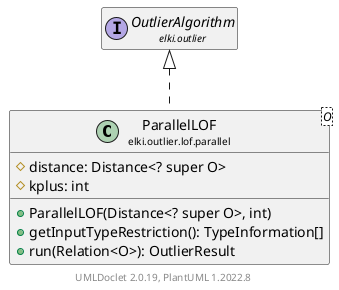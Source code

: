 @startuml
    remove .*\.(Instance|Par|Parameterizer|Factory)$
    set namespaceSeparator none
    hide empty fields
    hide empty methods

    class "<size:14>ParallelLOF\n<size:10>elki.outlier.lof.parallel" as elki.outlier.lof.parallel.ParallelLOF<O> [[ParallelLOF.html]] {
        #distance: Distance<? super O>
        #kplus: int
        +ParallelLOF(Distance<? super O>, int)
        +getInputTypeRestriction(): TypeInformation[]
        +run(Relation<O>): OutlierResult
    }

    interface "<size:14>OutlierAlgorithm\n<size:10>elki.outlier" as elki.outlier.OutlierAlgorithm [[../../OutlierAlgorithm.html]]
    class "<size:14>ParallelLOF.Par\n<size:10>elki.outlier.lof.parallel" as elki.outlier.lof.parallel.ParallelLOF.Par<O>

    elki.outlier.OutlierAlgorithm <|.. elki.outlier.lof.parallel.ParallelLOF
    elki.outlier.lof.parallel.ParallelLOF +-- elki.outlier.lof.parallel.ParallelLOF.Par

    center footer UMLDoclet 2.0.19, PlantUML 1.2022.8
@enduml

